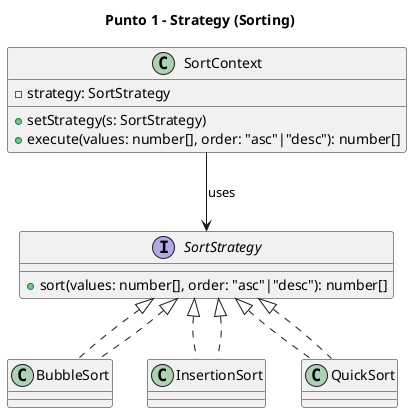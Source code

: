 @startuml
title Punto 1 - Strategy (Sorting)

interface SortStrategy {
  +sort(values: number[], order: "asc"|"desc"): number[]
}

class BubbleSort implements SortStrategy
class InsertionSort implements SortStrategy
class QuickSort implements SortStrategy

class SortContext {
  -strategy: SortStrategy
  +setStrategy(s: SortStrategy)
  +execute(values: number[], order: "asc"|"desc"): number[]
}

SortContext --> SortStrategy : uses
SortStrategy <|.. BubbleSort
SortStrategy <|.. InsertionSort
SortStrategy <|.. QuickSort

@enduml

